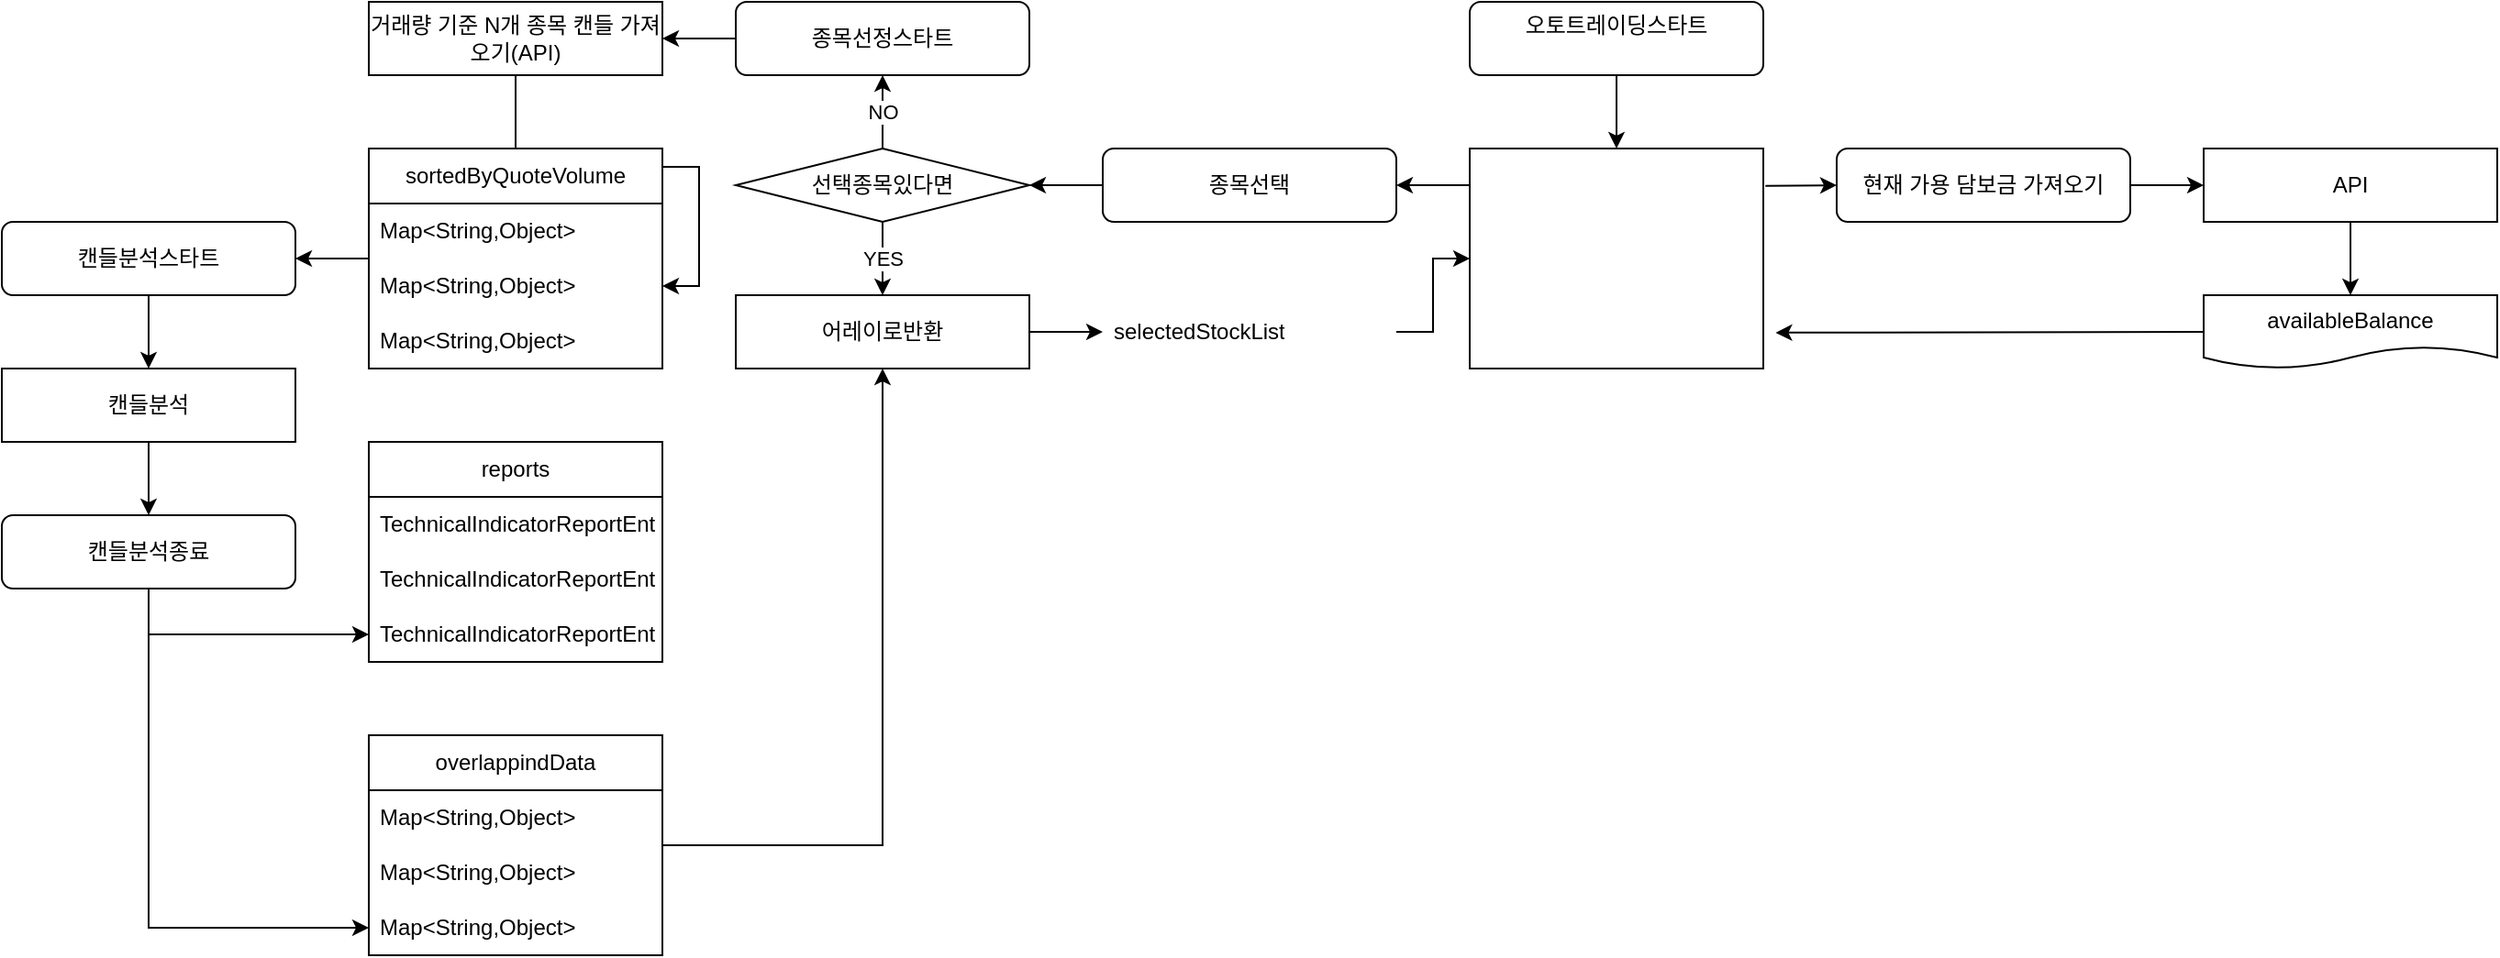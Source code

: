 <mxfile version="24.5.5" type="github">
  <diagram id="C5RBs43oDa-KdzZeNtuy" name="Page-1">
    <mxGraphModel dx="2327" dy="883" grid="1" gridSize="10" guides="1" tooltips="1" connect="1" arrows="1" fold="1" page="1" pageScale="1" pageWidth="827" pageHeight="1169" math="0" shadow="0">
      <root>
        <mxCell id="WIyWlLk6GJQsqaUBKTNV-0" />
        <mxCell id="WIyWlLk6GJQsqaUBKTNV-1" parent="WIyWlLk6GJQsqaUBKTNV-0" />
        <mxCell id="WIyWlLk6GJQsqaUBKTNV-3" value="오토트레이딩스타트&lt;div&gt;&lt;br&gt;&lt;/div&gt;" style="rounded=1;whiteSpace=wrap;html=1;fontSize=12;glass=0;strokeWidth=1;shadow=0;" parent="WIyWlLk6GJQsqaUBKTNV-1" vertex="1">
          <mxGeometry width="160" height="40" as="geometry" />
        </mxCell>
        <mxCell id="B6mIEz9vnwIUtd5c9VGT-0" value="" style="rounded=0;whiteSpace=wrap;html=1;" vertex="1" parent="WIyWlLk6GJQsqaUBKTNV-1">
          <mxGeometry y="80" width="160" height="120" as="geometry" />
        </mxCell>
        <mxCell id="B6mIEz9vnwIUtd5c9VGT-1" value="현재 가용 담보금 가져오기" style="rounded=1;whiteSpace=wrap;html=1;" vertex="1" parent="WIyWlLk6GJQsqaUBKTNV-1">
          <mxGeometry x="200" y="80" width="160" height="40" as="geometry" />
        </mxCell>
        <mxCell id="B6mIEz9vnwIUtd5c9VGT-2" value="종목선택" style="rounded=1;whiteSpace=wrap;html=1;" vertex="1" parent="WIyWlLk6GJQsqaUBKTNV-1">
          <mxGeometry x="-200" y="80" width="160" height="40" as="geometry" />
        </mxCell>
        <mxCell id="B6mIEz9vnwIUtd5c9VGT-3" value="API" style="rounded=0;whiteSpace=wrap;html=1;" vertex="1" parent="WIyWlLk6GJQsqaUBKTNV-1">
          <mxGeometry x="400" y="80" width="160" height="40" as="geometry" />
        </mxCell>
        <mxCell id="B6mIEz9vnwIUtd5c9VGT-4" value="availableBalance" style="shape=document;whiteSpace=wrap;html=1;boundedLbl=1;" vertex="1" parent="WIyWlLk6GJQsqaUBKTNV-1">
          <mxGeometry x="400" y="160" width="160" height="40" as="geometry" />
        </mxCell>
        <mxCell id="B6mIEz9vnwIUtd5c9VGT-5" value="" style="endArrow=classic;html=1;rounded=0;entryX=1.042;entryY=0.837;entryDx=0;entryDy=0;entryPerimeter=0;exitX=0;exitY=0.5;exitDx=0;exitDy=0;" edge="1" parent="WIyWlLk6GJQsqaUBKTNV-1" source="B6mIEz9vnwIUtd5c9VGT-4" target="B6mIEz9vnwIUtd5c9VGT-0">
          <mxGeometry width="50" height="50" relative="1" as="geometry">
            <mxPoint x="390" y="250" as="sourcePoint" />
            <mxPoint x="440" y="200" as="targetPoint" />
          </mxGeometry>
        </mxCell>
        <mxCell id="B6mIEz9vnwIUtd5c9VGT-6" value="" style="endArrow=classic;html=1;rounded=0;entryX=0;entryY=0.5;entryDx=0;entryDy=0;exitX=1.007;exitY=0.17;exitDx=0;exitDy=0;exitPerimeter=0;" edge="1" parent="WIyWlLk6GJQsqaUBKTNV-1" source="B6mIEz9vnwIUtd5c9VGT-0" target="B6mIEz9vnwIUtd5c9VGT-1">
          <mxGeometry width="50" height="50" relative="1" as="geometry">
            <mxPoint x="410" y="190" as="sourcePoint" />
            <mxPoint x="177" y="190" as="targetPoint" />
          </mxGeometry>
        </mxCell>
        <mxCell id="B6mIEz9vnwIUtd5c9VGT-8" value="" style="endArrow=classic;html=1;rounded=0;exitX=1;exitY=0.5;exitDx=0;exitDy=0;entryX=0;entryY=0.5;entryDx=0;entryDy=0;" edge="1" parent="WIyWlLk6GJQsqaUBKTNV-1" source="B6mIEz9vnwIUtd5c9VGT-1" target="B6mIEz9vnwIUtd5c9VGT-3">
          <mxGeometry width="50" height="50" relative="1" as="geometry">
            <mxPoint x="390" y="250" as="sourcePoint" />
            <mxPoint x="440" y="200" as="targetPoint" />
          </mxGeometry>
        </mxCell>
        <mxCell id="B6mIEz9vnwIUtd5c9VGT-9" value="" style="endArrow=classic;html=1;rounded=0;exitX=0.5;exitY=1;exitDx=0;exitDy=0;entryX=0.5;entryY=0;entryDx=0;entryDy=0;" edge="1" parent="WIyWlLk6GJQsqaUBKTNV-1" source="B6mIEz9vnwIUtd5c9VGT-3" target="B6mIEz9vnwIUtd5c9VGT-4">
          <mxGeometry width="50" height="50" relative="1" as="geometry">
            <mxPoint x="370" y="110" as="sourcePoint" />
            <mxPoint x="410" y="110" as="targetPoint" />
          </mxGeometry>
        </mxCell>
        <mxCell id="B6mIEz9vnwIUtd5c9VGT-10" value="" style="endArrow=classic;html=1;rounded=0;entryX=0.5;entryY=0;entryDx=0;entryDy=0;exitX=0.5;exitY=1;exitDx=0;exitDy=0;" edge="1" parent="WIyWlLk6GJQsqaUBKTNV-1" source="WIyWlLk6GJQsqaUBKTNV-3" target="B6mIEz9vnwIUtd5c9VGT-0">
          <mxGeometry width="50" height="50" relative="1" as="geometry">
            <mxPoint x="171" y="110" as="sourcePoint" />
            <mxPoint x="210" y="110" as="targetPoint" />
          </mxGeometry>
        </mxCell>
        <mxCell id="B6mIEz9vnwIUtd5c9VGT-11" value="" style="endArrow=classic;html=1;rounded=0;entryX=1;entryY=0.5;entryDx=0;entryDy=0;exitX=0;exitY=0.167;exitDx=0;exitDy=0;exitPerimeter=0;" edge="1" parent="WIyWlLk6GJQsqaUBKTNV-1" source="B6mIEz9vnwIUtd5c9VGT-0" target="B6mIEz9vnwIUtd5c9VGT-2">
          <mxGeometry width="50" height="50" relative="1" as="geometry">
            <mxPoint x="90" y="50" as="sourcePoint" />
            <mxPoint x="90" y="90" as="targetPoint" />
          </mxGeometry>
        </mxCell>
        <mxCell id="B6mIEz9vnwIUtd5c9VGT-12" value="" style="endArrow=classic;html=1;rounded=0;exitX=0;exitY=0.5;exitDx=0;exitDy=0;" edge="1" parent="WIyWlLk6GJQsqaUBKTNV-1" source="B6mIEz9vnwIUtd5c9VGT-2">
          <mxGeometry width="50" height="50" relative="1" as="geometry">
            <mxPoint x="10" y="110" as="sourcePoint" />
            <mxPoint x="-240" y="100" as="targetPoint" />
          </mxGeometry>
        </mxCell>
        <mxCell id="B6mIEz9vnwIUtd5c9VGT-13" value="선택종목있다면" style="rhombus;whiteSpace=wrap;html=1;" vertex="1" parent="WIyWlLk6GJQsqaUBKTNV-1">
          <mxGeometry x="-400" y="80" width="160" height="40" as="geometry" />
        </mxCell>
        <mxCell id="B6mIEz9vnwIUtd5c9VGT-26" value="" style="edgeStyle=orthogonalEdgeStyle;rounded=0;orthogonalLoop=1;jettySize=auto;html=1;" edge="1" parent="WIyWlLk6GJQsqaUBKTNV-1" source="B6mIEz9vnwIUtd5c9VGT-19" target="B6mIEz9vnwIUtd5c9VGT-25">
          <mxGeometry relative="1" as="geometry" />
        </mxCell>
        <mxCell id="B6mIEz9vnwIUtd5c9VGT-19" value="어레이로반환" style="rounded=0;whiteSpace=wrap;html=1;" vertex="1" parent="WIyWlLk6GJQsqaUBKTNV-1">
          <mxGeometry x="-400" y="160" width="160" height="40" as="geometry" />
        </mxCell>
        <mxCell id="B6mIEz9vnwIUtd5c9VGT-23" value="" style="endArrow=classic;html=1;rounded=0;exitX=0.5;exitY=1;exitDx=0;exitDy=0;" edge="1" parent="WIyWlLk6GJQsqaUBKTNV-1" source="B6mIEz9vnwIUtd5c9VGT-13" target="B6mIEz9vnwIUtd5c9VGT-19">
          <mxGeometry relative="1" as="geometry">
            <mxPoint y="220" as="sourcePoint" />
            <mxPoint x="100" y="220" as="targetPoint" />
          </mxGeometry>
        </mxCell>
        <mxCell id="B6mIEz9vnwIUtd5c9VGT-24" value="YES" style="edgeLabel;resizable=0;html=1;;align=center;verticalAlign=middle;" connectable="0" vertex="1" parent="B6mIEz9vnwIUtd5c9VGT-23">
          <mxGeometry relative="1" as="geometry" />
        </mxCell>
        <mxCell id="B6mIEz9vnwIUtd5c9VGT-27" value="" style="edgeStyle=orthogonalEdgeStyle;rounded=0;orthogonalLoop=1;jettySize=auto;html=1;" edge="1" parent="WIyWlLk6GJQsqaUBKTNV-1" source="B6mIEz9vnwIUtd5c9VGT-25" target="B6mIEz9vnwIUtd5c9VGT-0">
          <mxGeometry relative="1" as="geometry" />
        </mxCell>
        <mxCell id="B6mIEz9vnwIUtd5c9VGT-25" value="selectedStockList" style="text;strokeColor=none;fillColor=none;align=left;verticalAlign=middle;spacingLeft=4;spacingRight=4;overflow=hidden;points=[[0,0.5],[1,0.5]];portConstraint=eastwest;rotatable=0;whiteSpace=wrap;html=1;" vertex="1" parent="WIyWlLk6GJQsqaUBKTNV-1">
          <mxGeometry x="-200" y="160" width="160" height="40" as="geometry" />
        </mxCell>
        <mxCell id="B6mIEz9vnwIUtd5c9VGT-34" value="" style="edgeStyle=orthogonalEdgeStyle;rounded=0;orthogonalLoop=1;jettySize=auto;html=1;" edge="1" parent="WIyWlLk6GJQsqaUBKTNV-1" source="B6mIEz9vnwIUtd5c9VGT-29" target="B6mIEz9vnwIUtd5c9VGT-33">
          <mxGeometry relative="1" as="geometry" />
        </mxCell>
        <mxCell id="B6mIEz9vnwIUtd5c9VGT-29" value="종목선정스타트" style="rounded=1;whiteSpace=wrap;html=1;" vertex="1" parent="WIyWlLk6GJQsqaUBKTNV-1">
          <mxGeometry x="-400" width="160" height="40" as="geometry" />
        </mxCell>
        <mxCell id="B6mIEz9vnwIUtd5c9VGT-31" value="" style="endArrow=classic;html=1;rounded=0;exitX=0.5;exitY=0;exitDx=0;exitDy=0;entryX=0.5;entryY=1;entryDx=0;entryDy=0;" edge="1" parent="WIyWlLk6GJQsqaUBKTNV-1" source="B6mIEz9vnwIUtd5c9VGT-13" target="B6mIEz9vnwIUtd5c9VGT-29">
          <mxGeometry relative="1" as="geometry">
            <mxPoint x="-190" y="220" as="sourcePoint" />
            <mxPoint x="-90" y="220" as="targetPoint" />
          </mxGeometry>
        </mxCell>
        <mxCell id="B6mIEz9vnwIUtd5c9VGT-32" value="NO" style="edgeLabel;resizable=0;html=1;;align=center;verticalAlign=middle;" connectable="0" vertex="1" parent="B6mIEz9vnwIUtd5c9VGT-31">
          <mxGeometry relative="1" as="geometry" />
        </mxCell>
        <mxCell id="B6mIEz9vnwIUtd5c9VGT-41" value="" style="edgeStyle=orthogonalEdgeStyle;rounded=0;orthogonalLoop=1;jettySize=auto;html=1;" edge="1" parent="WIyWlLk6GJQsqaUBKTNV-1" source="B6mIEz9vnwIUtd5c9VGT-33" target="B6mIEz9vnwIUtd5c9VGT-37">
          <mxGeometry relative="1" as="geometry">
            <Array as="points">
              <mxPoint x="-520" y="90" />
              <mxPoint x="-420" y="90" />
              <mxPoint x="-420" y="155" />
            </Array>
          </mxGeometry>
        </mxCell>
        <mxCell id="B6mIEz9vnwIUtd5c9VGT-33" value="거래량 기준 N개 종목 캔들 가져오기(API)" style="rounded=0;whiteSpace=wrap;html=1;" vertex="1" parent="WIyWlLk6GJQsqaUBKTNV-1">
          <mxGeometry x="-600" width="160" height="40" as="geometry" />
        </mxCell>
        <mxCell id="B6mIEz9vnwIUtd5c9VGT-40" value="" style="edgeStyle=orthogonalEdgeStyle;rounded=0;orthogonalLoop=1;jettySize=auto;html=1;" edge="1" parent="WIyWlLk6GJQsqaUBKTNV-1" source="B6mIEz9vnwIUtd5c9VGT-35" target="B6mIEz9vnwIUtd5c9VGT-39">
          <mxGeometry relative="1" as="geometry" />
        </mxCell>
        <mxCell id="B6mIEz9vnwIUtd5c9VGT-35" value="sortedByQuoteVolume" style="swimlane;fontStyle=0;childLayout=stackLayout;horizontal=1;startSize=30;horizontalStack=0;resizeParent=1;resizeParentMax=0;resizeLast=0;collapsible=1;marginBottom=0;whiteSpace=wrap;html=1;" vertex="1" parent="WIyWlLk6GJQsqaUBKTNV-1">
          <mxGeometry x="-600" y="80" width="160" height="120" as="geometry">
            <mxRectangle x="-600" y="80" width="60" height="30" as="alternateBounds" />
          </mxGeometry>
        </mxCell>
        <mxCell id="B6mIEz9vnwIUtd5c9VGT-36" value="Map&amp;lt;String,Object&amp;gt;" style="text;strokeColor=none;fillColor=none;align=left;verticalAlign=middle;spacingLeft=4;spacingRight=4;overflow=hidden;points=[[0,0.5],[1,0.5]];portConstraint=eastwest;rotatable=0;whiteSpace=wrap;html=1;" vertex="1" parent="B6mIEz9vnwIUtd5c9VGT-35">
          <mxGeometry y="30" width="160" height="30" as="geometry" />
        </mxCell>
        <mxCell id="B6mIEz9vnwIUtd5c9VGT-37" value="Map&amp;lt;String,Object&amp;gt;" style="text;strokeColor=none;fillColor=none;align=left;verticalAlign=middle;spacingLeft=4;spacingRight=4;overflow=hidden;points=[[0,0.5],[1,0.5]];portConstraint=eastwest;rotatable=0;whiteSpace=wrap;html=1;" vertex="1" parent="B6mIEz9vnwIUtd5c9VGT-35">
          <mxGeometry y="60" width="160" height="30" as="geometry" />
        </mxCell>
        <mxCell id="B6mIEz9vnwIUtd5c9VGT-38" value="Map&amp;lt;String,Object&amp;gt;" style="text;strokeColor=none;fillColor=none;align=left;verticalAlign=middle;spacingLeft=4;spacingRight=4;overflow=hidden;points=[[0,0.5],[1,0.5]];portConstraint=eastwest;rotatable=0;whiteSpace=wrap;html=1;" vertex="1" parent="B6mIEz9vnwIUtd5c9VGT-35">
          <mxGeometry y="90" width="160" height="30" as="geometry" />
        </mxCell>
        <mxCell id="B6mIEz9vnwIUtd5c9VGT-44" value="" style="edgeStyle=orthogonalEdgeStyle;rounded=0;orthogonalLoop=1;jettySize=auto;html=1;" edge="1" parent="WIyWlLk6GJQsqaUBKTNV-1" source="B6mIEz9vnwIUtd5c9VGT-39" target="B6mIEz9vnwIUtd5c9VGT-43">
          <mxGeometry relative="1" as="geometry" />
        </mxCell>
        <mxCell id="B6mIEz9vnwIUtd5c9VGT-39" value="캔들분석스타트" style="rounded=1;whiteSpace=wrap;html=1;" vertex="1" parent="WIyWlLk6GJQsqaUBKTNV-1">
          <mxGeometry x="-800" y="120" width="160" height="40" as="geometry" />
        </mxCell>
        <mxCell id="B6mIEz9vnwIUtd5c9VGT-53" value="" style="edgeStyle=orthogonalEdgeStyle;rounded=0;orthogonalLoop=1;jettySize=auto;html=1;" edge="1" parent="WIyWlLk6GJQsqaUBKTNV-1" source="B6mIEz9vnwIUtd5c9VGT-42" target="B6mIEz9vnwIUtd5c9VGT-49">
          <mxGeometry relative="1" as="geometry" />
        </mxCell>
        <mxCell id="B6mIEz9vnwIUtd5c9VGT-58" value="" style="edgeStyle=orthogonalEdgeStyle;rounded=0;orthogonalLoop=1;jettySize=auto;html=1;" edge="1" parent="WIyWlLk6GJQsqaUBKTNV-1" source="B6mIEz9vnwIUtd5c9VGT-42" target="B6mIEz9vnwIUtd5c9VGT-57">
          <mxGeometry relative="1" as="geometry" />
        </mxCell>
        <mxCell id="B6mIEz9vnwIUtd5c9VGT-42" value="캔들분석종료" style="rounded=1;whiteSpace=wrap;html=1;" vertex="1" parent="WIyWlLk6GJQsqaUBKTNV-1">
          <mxGeometry x="-800" y="280" width="160" height="40" as="geometry" />
        </mxCell>
        <mxCell id="B6mIEz9vnwIUtd5c9VGT-45" value="" style="edgeStyle=orthogonalEdgeStyle;rounded=0;orthogonalLoop=1;jettySize=auto;html=1;" edge="1" parent="WIyWlLk6GJQsqaUBKTNV-1" source="B6mIEz9vnwIUtd5c9VGT-43" target="B6mIEz9vnwIUtd5c9VGT-42">
          <mxGeometry relative="1" as="geometry" />
        </mxCell>
        <mxCell id="B6mIEz9vnwIUtd5c9VGT-43" value="캔들분석" style="rounded=0;whiteSpace=wrap;html=1;" vertex="1" parent="WIyWlLk6GJQsqaUBKTNV-1">
          <mxGeometry x="-800" y="200" width="160" height="40" as="geometry" />
        </mxCell>
        <mxCell id="B6mIEz9vnwIUtd5c9VGT-46" value="reports" style="swimlane;fontStyle=0;childLayout=stackLayout;horizontal=1;startSize=30;horizontalStack=0;resizeParent=1;resizeParentMax=0;resizeLast=0;collapsible=1;marginBottom=0;whiteSpace=wrap;html=1;" vertex="1" parent="WIyWlLk6GJQsqaUBKTNV-1">
          <mxGeometry x="-600" y="240" width="160" height="120" as="geometry" />
        </mxCell>
        <mxCell id="B6mIEz9vnwIUtd5c9VGT-47" value="TechnicalIndicatorReportEntity" style="text;strokeColor=none;fillColor=none;align=left;verticalAlign=middle;spacingLeft=4;spacingRight=4;overflow=hidden;points=[[0,0.5],[1,0.5]];portConstraint=eastwest;rotatable=0;whiteSpace=wrap;html=1;" vertex="1" parent="B6mIEz9vnwIUtd5c9VGT-46">
          <mxGeometry y="30" width="160" height="30" as="geometry" />
        </mxCell>
        <mxCell id="B6mIEz9vnwIUtd5c9VGT-48" value="TechnicalIndicatorReportEntity" style="text;strokeColor=none;fillColor=none;align=left;verticalAlign=middle;spacingLeft=4;spacingRight=4;overflow=hidden;points=[[0,0.5],[1,0.5]];portConstraint=eastwest;rotatable=0;whiteSpace=wrap;html=1;" vertex="1" parent="B6mIEz9vnwIUtd5c9VGT-46">
          <mxGeometry y="60" width="160" height="30" as="geometry" />
        </mxCell>
        <mxCell id="B6mIEz9vnwIUtd5c9VGT-49" value="TechnicalIndicatorReportEntity" style="text;strokeColor=none;fillColor=none;align=left;verticalAlign=middle;spacingLeft=4;spacingRight=4;overflow=hidden;points=[[0,0.5],[1,0.5]];portConstraint=eastwest;rotatable=0;whiteSpace=wrap;html=1;" vertex="1" parent="B6mIEz9vnwIUtd5c9VGT-46">
          <mxGeometry y="90" width="160" height="30" as="geometry" />
        </mxCell>
        <mxCell id="B6mIEz9vnwIUtd5c9VGT-59" value="" style="edgeStyle=orthogonalEdgeStyle;rounded=0;orthogonalLoop=1;jettySize=auto;html=1;" edge="1" parent="WIyWlLk6GJQsqaUBKTNV-1" source="B6mIEz9vnwIUtd5c9VGT-54" target="B6mIEz9vnwIUtd5c9VGT-19">
          <mxGeometry relative="1" as="geometry" />
        </mxCell>
        <mxCell id="B6mIEz9vnwIUtd5c9VGT-54" value="overlappindData" style="swimlane;fontStyle=0;childLayout=stackLayout;horizontal=1;startSize=30;horizontalStack=0;resizeParent=1;resizeParentMax=0;resizeLast=0;collapsible=1;marginBottom=0;whiteSpace=wrap;html=1;" vertex="1" parent="WIyWlLk6GJQsqaUBKTNV-1">
          <mxGeometry x="-600" y="400" width="160" height="120" as="geometry" />
        </mxCell>
        <mxCell id="B6mIEz9vnwIUtd5c9VGT-55" value="Map&amp;lt;String,Object&amp;gt;" style="text;strokeColor=none;fillColor=none;align=left;verticalAlign=middle;spacingLeft=4;spacingRight=4;overflow=hidden;points=[[0,0.5],[1,0.5]];portConstraint=eastwest;rotatable=0;whiteSpace=wrap;html=1;" vertex="1" parent="B6mIEz9vnwIUtd5c9VGT-54">
          <mxGeometry y="30" width="160" height="30" as="geometry" />
        </mxCell>
        <mxCell id="B6mIEz9vnwIUtd5c9VGT-56" value="Map&amp;lt;String,Object&amp;gt;" style="text;strokeColor=none;fillColor=none;align=left;verticalAlign=middle;spacingLeft=4;spacingRight=4;overflow=hidden;points=[[0,0.5],[1,0.5]];portConstraint=eastwest;rotatable=0;whiteSpace=wrap;html=1;" vertex="1" parent="B6mIEz9vnwIUtd5c9VGT-54">
          <mxGeometry y="60" width="160" height="30" as="geometry" />
        </mxCell>
        <mxCell id="B6mIEz9vnwIUtd5c9VGT-57" value="Map&amp;lt;String,Object&amp;gt;" style="text;strokeColor=none;fillColor=none;align=left;verticalAlign=middle;spacingLeft=4;spacingRight=4;overflow=hidden;points=[[0,0.5],[1,0.5]];portConstraint=eastwest;rotatable=0;whiteSpace=wrap;html=1;" vertex="1" parent="B6mIEz9vnwIUtd5c9VGT-54">
          <mxGeometry y="90" width="160" height="30" as="geometry" />
        </mxCell>
      </root>
    </mxGraphModel>
  </diagram>
</mxfile>
